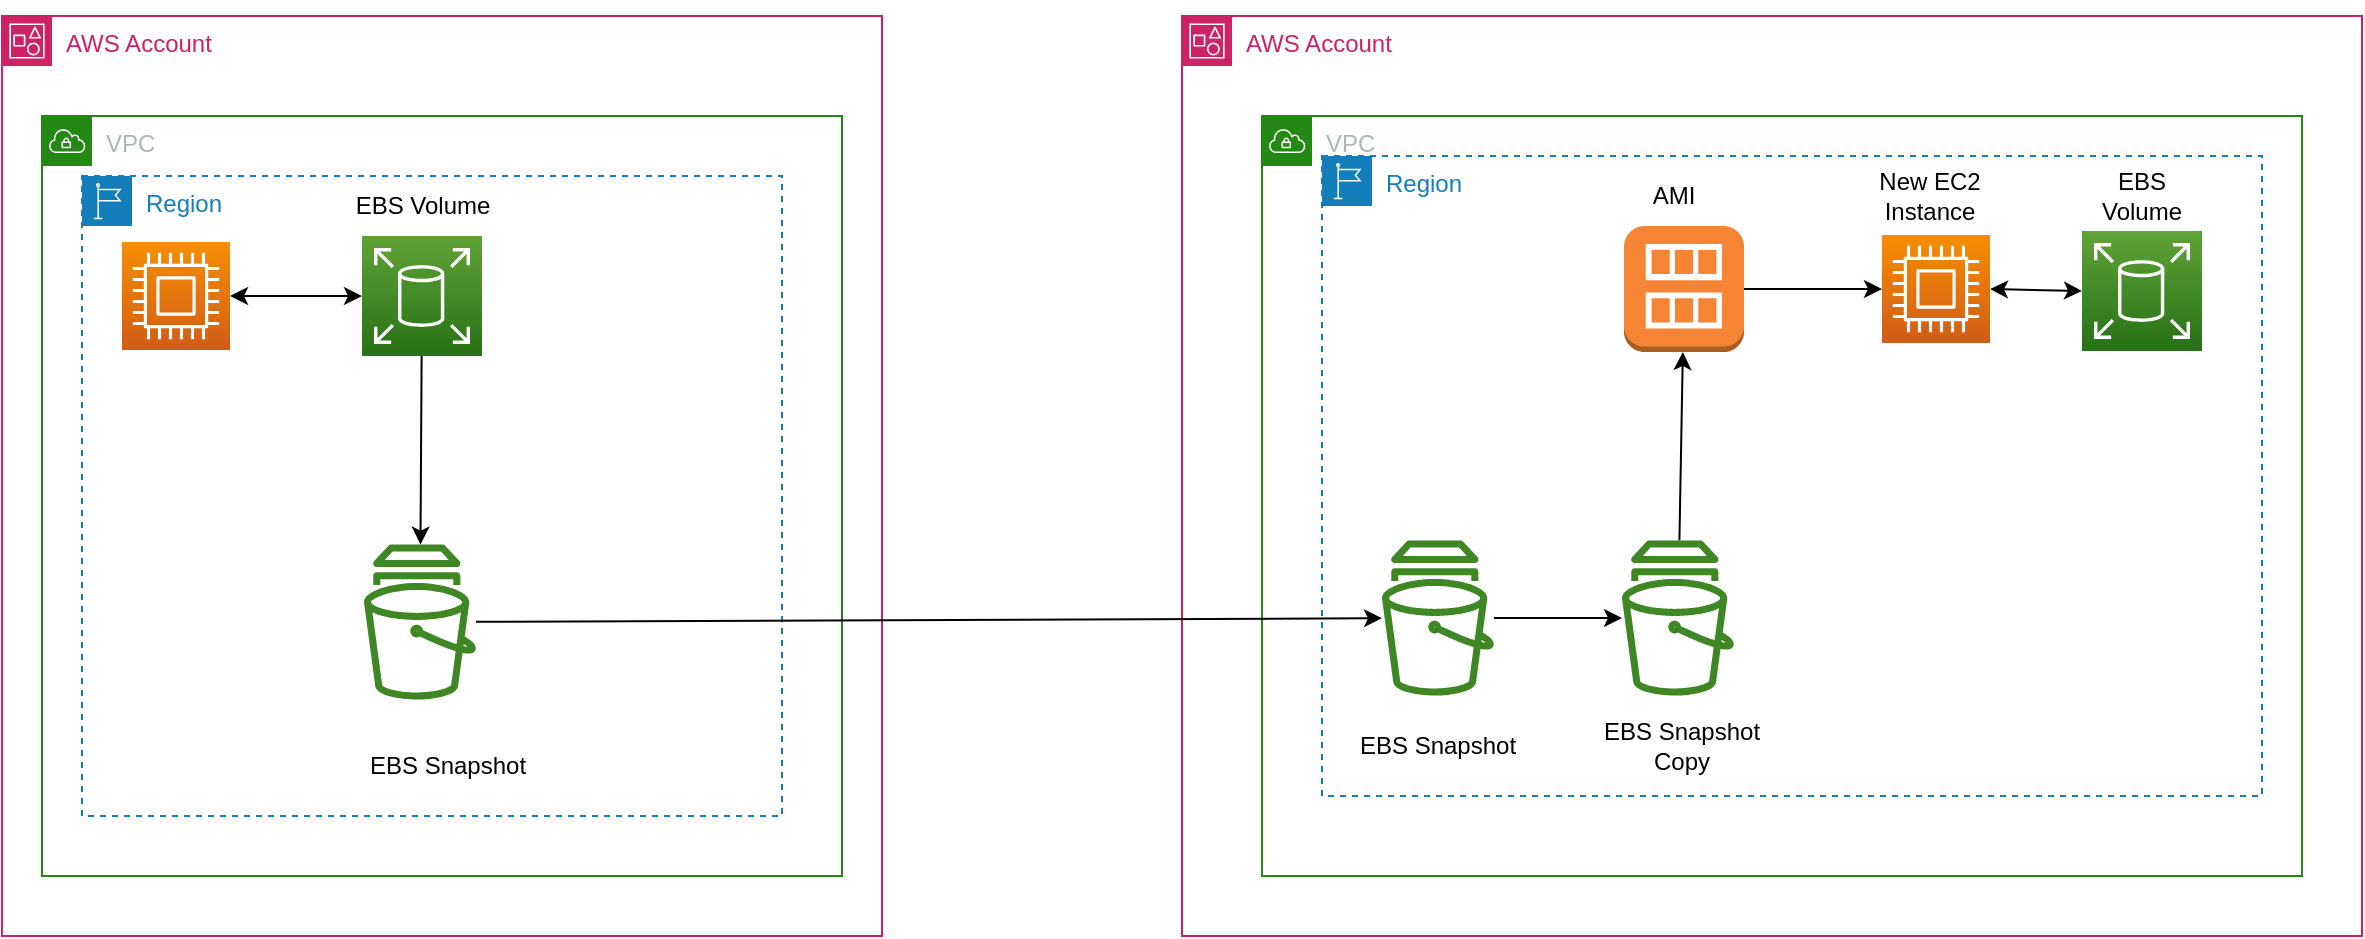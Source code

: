 <mxfile version="20.2.4" type="github">
  <diagram id="Iyefc5zB6qZPd4IoqnZF" name="Page-1">
    <mxGraphModel dx="1085" dy="491" grid="1" gridSize="10" guides="1" tooltips="1" connect="1" arrows="1" fold="1" page="1" pageScale="1" pageWidth="850" pageHeight="1100" background="#ffffff" math="0" shadow="0">
      <root>
        <mxCell id="0" />
        <mxCell id="1" parent="0" />
        <mxCell id="wtY6PaKlRzJbCYZbcXCp-1" value="AWS Account" style="points=[[0,0],[0.25,0],[0.5,0],[0.75,0],[1,0],[1,0.25],[1,0.5],[1,0.75],[1,1],[0.75,1],[0.5,1],[0.25,1],[0,1],[0,0.75],[0,0.5],[0,0.25]];outlineConnect=0;gradientColor=none;html=1;whiteSpace=wrap;fontSize=12;fontStyle=0;container=1;pointerEvents=0;collapsible=0;recursiveResize=0;shape=mxgraph.aws4.group;grIcon=mxgraph.aws4.group_account;strokeColor=#CD2264;fillColor=none;verticalAlign=top;align=left;spacingLeft=30;fontColor=#CD2264;dashed=0;" parent="1" vertex="1">
          <mxGeometry x="279" y="144" width="440" height="460" as="geometry" />
        </mxCell>
        <mxCell id="wtY6PaKlRzJbCYZbcXCp-3" value="VPC" style="points=[[0,0],[0.25,0],[0.5,0],[0.75,0],[1,0],[1,0.25],[1,0.5],[1,0.75],[1,1],[0.75,1],[0.5,1],[0.25,1],[0,1],[0,0.75],[0,0.5],[0,0.25]];outlineConnect=0;gradientColor=none;html=1;whiteSpace=wrap;fontSize=12;fontStyle=0;container=1;pointerEvents=0;collapsible=0;recursiveResize=0;shape=mxgraph.aws4.group;grIcon=mxgraph.aws4.group_vpc;strokeColor=#248814;fillColor=none;verticalAlign=top;align=left;spacingLeft=30;fontColor=#AAB7B8;dashed=0;" parent="wtY6PaKlRzJbCYZbcXCp-1" vertex="1">
          <mxGeometry x="20" y="50" width="400" height="380" as="geometry" />
        </mxCell>
        <mxCell id="wtY6PaKlRzJbCYZbcXCp-4" value="Region" style="points=[[0,0],[0.25,0],[0.5,0],[0.75,0],[1,0],[1,0.25],[1,0.5],[1,0.75],[1,1],[0.75,1],[0.5,1],[0.25,1],[0,1],[0,0.75],[0,0.5],[0,0.25]];outlineConnect=0;gradientColor=none;html=1;whiteSpace=wrap;fontSize=12;fontStyle=0;container=1;pointerEvents=0;collapsible=0;recursiveResize=0;shape=mxgraph.aws4.group;grIcon=mxgraph.aws4.group_region;strokeColor=#147EBA;fillColor=none;verticalAlign=top;align=left;spacingLeft=30;fontColor=#147EBA;dashed=1;" parent="wtY6PaKlRzJbCYZbcXCp-3" vertex="1">
          <mxGeometry x="20" y="30" width="350" height="320" as="geometry" />
        </mxCell>
        <mxCell id="wtY6PaKlRzJbCYZbcXCp-8" value="" style="sketch=0;points=[[0,0,0],[0.25,0,0],[0.5,0,0],[0.75,0,0],[1,0,0],[0,1,0],[0.25,1,0],[0.5,1,0],[0.75,1,0],[1,1,0],[0,0.25,0],[0,0.5,0],[0,0.75,0],[1,0.25,0],[1,0.5,0],[1,0.75,0]];outlineConnect=0;fontColor=#232F3E;gradientColor=#F78E04;gradientDirection=north;fillColor=#D05C17;strokeColor=#ffffff;dashed=0;verticalLabelPosition=bottom;verticalAlign=top;align=center;html=1;fontSize=12;fontStyle=0;aspect=fixed;shape=mxgraph.aws4.resourceIcon;resIcon=mxgraph.aws4.compute;" parent="wtY6PaKlRzJbCYZbcXCp-4" vertex="1">
          <mxGeometry x="20" y="33" width="54" height="54" as="geometry" />
        </mxCell>
        <mxCell id="wtY6PaKlRzJbCYZbcXCp-13" value="" style="edgeStyle=none;rounded=0;orthogonalLoop=1;jettySize=auto;html=1;" parent="wtY6PaKlRzJbCYZbcXCp-4" source="wtY6PaKlRzJbCYZbcXCp-9" target="wtY6PaKlRzJbCYZbcXCp-12" edge="1">
          <mxGeometry relative="1" as="geometry" />
        </mxCell>
        <mxCell id="wtY6PaKlRzJbCYZbcXCp-9" value="" style="sketch=0;points=[[0,0,0],[0.25,0,0],[0.5,0,0],[0.75,0,0],[1,0,0],[0,1,0],[0.25,1,0],[0.5,1,0],[0.75,1,0],[1,1,0],[0,0.25,0],[0,0.5,0],[0,0.75,0],[1,0.25,0],[1,0.5,0],[1,0.75,0]];outlineConnect=0;fontColor=#232F3E;gradientColor=#60A337;gradientDirection=north;fillColor=#277116;strokeColor=#ffffff;dashed=0;verticalLabelPosition=bottom;verticalAlign=top;align=center;html=1;fontSize=12;fontStyle=0;aspect=fixed;shape=mxgraph.aws4.resourceIcon;resIcon=mxgraph.aws4.elastic_block_store;" parent="wtY6PaKlRzJbCYZbcXCp-4" vertex="1">
          <mxGeometry x="140" y="30" width="60" height="60" as="geometry" />
        </mxCell>
        <mxCell id="wtY6PaKlRzJbCYZbcXCp-12" value="" style="sketch=0;outlineConnect=0;fontColor=#232F3E;gradientColor=none;fillColor=#3F8624;strokeColor=none;dashed=0;verticalLabelPosition=bottom;verticalAlign=top;align=center;html=1;fontSize=12;fontStyle=0;aspect=fixed;pointerEvents=1;shape=mxgraph.aws4.snapshot;" parent="wtY6PaKlRzJbCYZbcXCp-4" vertex="1">
          <mxGeometry x="141" y="184" width="56" height="78" as="geometry" />
        </mxCell>
        <mxCell id="wtY6PaKlRzJbCYZbcXCp-19" value="EBS Snapshot" style="text;html=1;strokeColor=none;fillColor=none;align=center;verticalAlign=middle;whiteSpace=wrap;rounded=0;" parent="wtY6PaKlRzJbCYZbcXCp-4" vertex="1">
          <mxGeometry x="140" y="280" width="86" height="30" as="geometry" />
        </mxCell>
        <mxCell id="wtY6PaKlRzJbCYZbcXCp-20" value="EBS Volume" style="text;html=1;strokeColor=none;fillColor=none;align=center;verticalAlign=middle;whiteSpace=wrap;rounded=0;" parent="wtY6PaKlRzJbCYZbcXCp-4" vertex="1">
          <mxGeometry x="131.5" width="77" height="30" as="geometry" />
        </mxCell>
        <mxCell id="wtY6PaKlRzJbCYZbcXCp-33" style="edgeStyle=none;rounded=0;orthogonalLoop=1;jettySize=auto;html=1;exitX=0.25;exitY=0;exitDx=0;exitDy=0;" parent="wtY6PaKlRzJbCYZbcXCp-4" source="wtY6PaKlRzJbCYZbcXCp-20" target="wtY6PaKlRzJbCYZbcXCp-4" edge="1">
          <mxGeometry relative="1" as="geometry" />
        </mxCell>
        <mxCell id="wtY6PaKlRzJbCYZbcXCp-40" value="" style="endArrow=classic;startArrow=classic;html=1;rounded=0;entryX=0;entryY=0.5;entryDx=0;entryDy=0;entryPerimeter=0;exitX=1;exitY=0.5;exitDx=0;exitDy=0;exitPerimeter=0;" parent="wtY6PaKlRzJbCYZbcXCp-4" source="wtY6PaKlRzJbCYZbcXCp-8" target="wtY6PaKlRzJbCYZbcXCp-9" edge="1">
          <mxGeometry width="50" height="50" relative="1" as="geometry">
            <mxPoint x="80" y="90" as="sourcePoint" />
            <mxPoint x="130" y="40" as="targetPoint" />
          </mxGeometry>
        </mxCell>
        <mxCell id="wtY6PaKlRzJbCYZbcXCp-2" value="AWS Account" style="points=[[0,0],[0.25,0],[0.5,0],[0.75,0],[1,0],[1,0.25],[1,0.5],[1,0.75],[1,1],[0.75,1],[0.5,1],[0.25,1],[0,1],[0,0.75],[0,0.5],[0,0.25]];outlineConnect=0;gradientColor=none;html=1;whiteSpace=wrap;fontSize=12;fontStyle=0;container=1;pointerEvents=0;collapsible=0;recursiveResize=0;shape=mxgraph.aws4.group;grIcon=mxgraph.aws4.group_account;strokeColor=#CD2264;fillColor=none;verticalAlign=top;align=left;spacingLeft=30;fontColor=#CD2264;dashed=0;" parent="1" vertex="1">
          <mxGeometry x="869" y="144" width="590" height="460" as="geometry" />
        </mxCell>
        <mxCell id="wtY6PaKlRzJbCYZbcXCp-5" value="VPC" style="points=[[0,0],[0.25,0],[0.5,0],[0.75,0],[1,0],[1,0.25],[1,0.5],[1,0.75],[1,1],[0.75,1],[0.5,1],[0.25,1],[0,1],[0,0.75],[0,0.5],[0,0.25]];outlineConnect=0;gradientColor=none;html=1;whiteSpace=wrap;fontSize=12;fontStyle=0;container=1;pointerEvents=0;collapsible=0;recursiveResize=0;shape=mxgraph.aws4.group;grIcon=mxgraph.aws4.group_vpc;strokeColor=#248814;fillColor=none;verticalAlign=top;align=left;spacingLeft=30;fontColor=#AAB7B8;dashed=0;" parent="wtY6PaKlRzJbCYZbcXCp-2" vertex="1">
          <mxGeometry x="40" y="50" width="520" height="380" as="geometry" />
        </mxCell>
        <mxCell id="wtY6PaKlRzJbCYZbcXCp-6" value="Region" style="points=[[0,0],[0.25,0],[0.5,0],[0.75,0],[1,0],[1,0.25],[1,0.5],[1,0.75],[1,1],[0.75,1],[0.5,1],[0.25,1],[0,1],[0,0.75],[0,0.5],[0,0.25]];outlineConnect=0;gradientColor=none;html=1;whiteSpace=wrap;fontSize=12;fontStyle=0;container=1;pointerEvents=0;collapsible=0;recursiveResize=0;shape=mxgraph.aws4.group;grIcon=mxgraph.aws4.group_region;strokeColor=#147EBA;fillColor=none;verticalAlign=top;align=left;spacingLeft=30;fontColor=#147EBA;dashed=1;" parent="wtY6PaKlRzJbCYZbcXCp-5" vertex="1">
          <mxGeometry x="30" y="20" width="470" height="320" as="geometry" />
        </mxCell>
        <mxCell id="wtY6PaKlRzJbCYZbcXCp-7" value="" style="sketch=0;points=[[0,0,0],[0.25,0,0],[0.5,0,0],[0.75,0,0],[1,0,0],[0,1,0],[0.25,1,0],[0.5,1,0],[0.75,1,0],[1,1,0],[0,0.25,0],[0,0.5,0],[0,0.75,0],[1,0.25,0],[1,0.5,0],[1,0.75,0]];outlineConnect=0;fontColor=#232F3E;gradientColor=#F78E04;gradientDirection=north;fillColor=#D05C17;strokeColor=#ffffff;dashed=0;verticalLabelPosition=bottom;verticalAlign=top;align=center;html=1;fontSize=12;fontStyle=0;aspect=fixed;shape=mxgraph.aws4.resourceIcon;resIcon=mxgraph.aws4.compute;" parent="wtY6PaKlRzJbCYZbcXCp-6" vertex="1">
          <mxGeometry x="280" y="39.5" width="54" height="54" as="geometry" />
        </mxCell>
        <mxCell id="wtY6PaKlRzJbCYZbcXCp-17" style="edgeStyle=none;rounded=0;orthogonalLoop=1;jettySize=auto;html=1;" parent="wtY6PaKlRzJbCYZbcXCp-6" source="wtY6PaKlRzJbCYZbcXCp-14" target="wtY6PaKlRzJbCYZbcXCp-16" edge="1">
          <mxGeometry relative="1" as="geometry" />
        </mxCell>
        <mxCell id="wtY6PaKlRzJbCYZbcXCp-14" value="" style="sketch=0;outlineConnect=0;fontColor=#232F3E;gradientColor=none;fillColor=#3F8624;strokeColor=none;dashed=0;verticalLabelPosition=bottom;verticalAlign=top;align=center;html=1;fontSize=12;fontStyle=0;aspect=fixed;pointerEvents=1;shape=mxgraph.aws4.snapshot;" parent="wtY6PaKlRzJbCYZbcXCp-6" vertex="1">
          <mxGeometry x="150" y="192" width="56" height="78" as="geometry" />
        </mxCell>
        <mxCell id="wtY6PaKlRzJbCYZbcXCp-18" style="edgeStyle=none;rounded=0;orthogonalLoop=1;jettySize=auto;html=1;entryX=0;entryY=0.5;entryDx=0;entryDy=0;entryPerimeter=0;" parent="wtY6PaKlRzJbCYZbcXCp-6" source="wtY6PaKlRzJbCYZbcXCp-16" target="wtY6PaKlRzJbCYZbcXCp-7" edge="1">
          <mxGeometry relative="1" as="geometry" />
        </mxCell>
        <mxCell id="wtY6PaKlRzJbCYZbcXCp-16" value="" style="outlineConnect=0;dashed=0;verticalLabelPosition=bottom;verticalAlign=top;align=center;html=1;shape=mxgraph.aws3.ami;fillColor=#F58534;gradientColor=none;" parent="wtY6PaKlRzJbCYZbcXCp-6" vertex="1">
          <mxGeometry x="151" y="35" width="60" height="63" as="geometry" />
        </mxCell>
        <mxCell id="wtY6PaKlRzJbCYZbcXCp-21" value="EBS Snapshot" style="text;html=1;strokeColor=none;fillColor=none;align=center;verticalAlign=middle;whiteSpace=wrap;rounded=0;" parent="wtY6PaKlRzJbCYZbcXCp-6" vertex="1">
          <mxGeometry x="15" y="280" width="86" height="30" as="geometry" />
        </mxCell>
        <mxCell id="wtY6PaKlRzJbCYZbcXCp-22" value="" style="sketch=0;outlineConnect=0;fontColor=#232F3E;gradientColor=none;fillColor=#3F8624;strokeColor=none;dashed=0;verticalLabelPosition=bottom;verticalAlign=top;align=center;html=1;fontSize=12;fontStyle=0;aspect=fixed;pointerEvents=1;shape=mxgraph.aws4.snapshot;" parent="wtY6PaKlRzJbCYZbcXCp-6" vertex="1">
          <mxGeometry x="30" y="192" width="56" height="78" as="geometry" />
        </mxCell>
        <mxCell id="wtY6PaKlRzJbCYZbcXCp-24" style="edgeStyle=none;rounded=0;orthogonalLoop=1;jettySize=auto;html=1;" parent="wtY6PaKlRzJbCYZbcXCp-6" source="wtY6PaKlRzJbCYZbcXCp-22" target="wtY6PaKlRzJbCYZbcXCp-14" edge="1">
          <mxGeometry relative="1" as="geometry" />
        </mxCell>
        <mxCell id="wtY6PaKlRzJbCYZbcXCp-25" value="EBS Snapshot Copy" style="text;html=1;strokeColor=none;fillColor=none;align=center;verticalAlign=middle;whiteSpace=wrap;rounded=0;" parent="wtY6PaKlRzJbCYZbcXCp-6" vertex="1">
          <mxGeometry x="130" y="280" width="100" height="30" as="geometry" />
        </mxCell>
        <mxCell id="wtY6PaKlRzJbCYZbcXCp-26" value="AMI" style="text;html=1;strokeColor=none;fillColor=none;align=center;verticalAlign=middle;whiteSpace=wrap;rounded=0;" parent="wtY6PaKlRzJbCYZbcXCp-6" vertex="1">
          <mxGeometry x="146" y="5" width="60" height="30" as="geometry" />
        </mxCell>
        <mxCell id="wtY6PaKlRzJbCYZbcXCp-27" value="New EC2 Instance" style="text;html=1;strokeColor=none;fillColor=none;align=center;verticalAlign=middle;whiteSpace=wrap;rounded=0;" parent="wtY6PaKlRzJbCYZbcXCp-6" vertex="1">
          <mxGeometry x="274" y="5" width="60" height="30" as="geometry" />
        </mxCell>
        <mxCell id="wtY6PaKlRzJbCYZbcXCp-28" value="" style="sketch=0;points=[[0,0,0],[0.25,0,0],[0.5,0,0],[0.75,0,0],[1,0,0],[0,1,0],[0.25,1,0],[0.5,1,0],[0.75,1,0],[1,1,0],[0,0.25,0],[0,0.5,0],[0,0.75,0],[1,0.25,0],[1,0.5,0],[1,0.75,0]];outlineConnect=0;fontColor=#232F3E;gradientColor=#60A337;gradientDirection=north;fillColor=#277116;strokeColor=#ffffff;dashed=0;verticalLabelPosition=bottom;verticalAlign=top;align=center;html=1;fontSize=12;fontStyle=0;aspect=fixed;shape=mxgraph.aws4.resourceIcon;resIcon=mxgraph.aws4.elastic_block_store;" parent="wtY6PaKlRzJbCYZbcXCp-6" vertex="1">
          <mxGeometry x="380" y="37.5" width="60" height="60" as="geometry" />
        </mxCell>
        <mxCell id="wtY6PaKlRzJbCYZbcXCp-39" value="" style="endArrow=classic;startArrow=classic;html=1;rounded=0;entryX=0;entryY=0.5;entryDx=0;entryDy=0;entryPerimeter=0;exitX=1;exitY=0.5;exitDx=0;exitDy=0;exitPerimeter=0;" parent="wtY6PaKlRzJbCYZbcXCp-6" source="wtY6PaKlRzJbCYZbcXCp-7" target="wtY6PaKlRzJbCYZbcXCp-28" edge="1">
          <mxGeometry width="50" height="50" relative="1" as="geometry">
            <mxPoint x="330" y="90" as="sourcePoint" />
            <mxPoint x="380" y="40" as="targetPoint" />
          </mxGeometry>
        </mxCell>
        <mxCell id="UkzB8c46qZ3D1uV1J5Fx-1" value="EBS Volume" style="text;html=1;strokeColor=none;fillColor=none;align=center;verticalAlign=middle;whiteSpace=wrap;rounded=0;" vertex="1" parent="wtY6PaKlRzJbCYZbcXCp-6">
          <mxGeometry x="380" y="5" width="60" height="30" as="geometry" />
        </mxCell>
        <mxCell id="wtY6PaKlRzJbCYZbcXCp-23" style="edgeStyle=none;rounded=0;orthogonalLoop=1;jettySize=auto;html=1;" parent="1" source="wtY6PaKlRzJbCYZbcXCp-12" target="wtY6PaKlRzJbCYZbcXCp-22" edge="1">
          <mxGeometry relative="1" as="geometry" />
        </mxCell>
        <mxCell id="wtY6PaKlRzJbCYZbcXCp-34" style="edgeStyle=none;rounded=0;orthogonalLoop=1;jettySize=auto;html=1;exitX=0.25;exitY=0;exitDx=0;exitDy=0;" parent="1" source="wtY6PaKlRzJbCYZbcXCp-2" target="wtY6PaKlRzJbCYZbcXCp-2" edge="1">
          <mxGeometry relative="1" as="geometry" />
        </mxCell>
      </root>
    </mxGraphModel>
  </diagram>
</mxfile>

